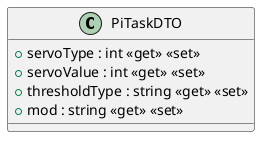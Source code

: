 @startuml
class PiTaskDTO {
    + servoType : int <<get>> <<set>>
    + servoValue : int <<get>> <<set>>
    + thresholdType : string <<get>> <<set>>
    + mod : string <<get>> <<set>>
}
@enduml

